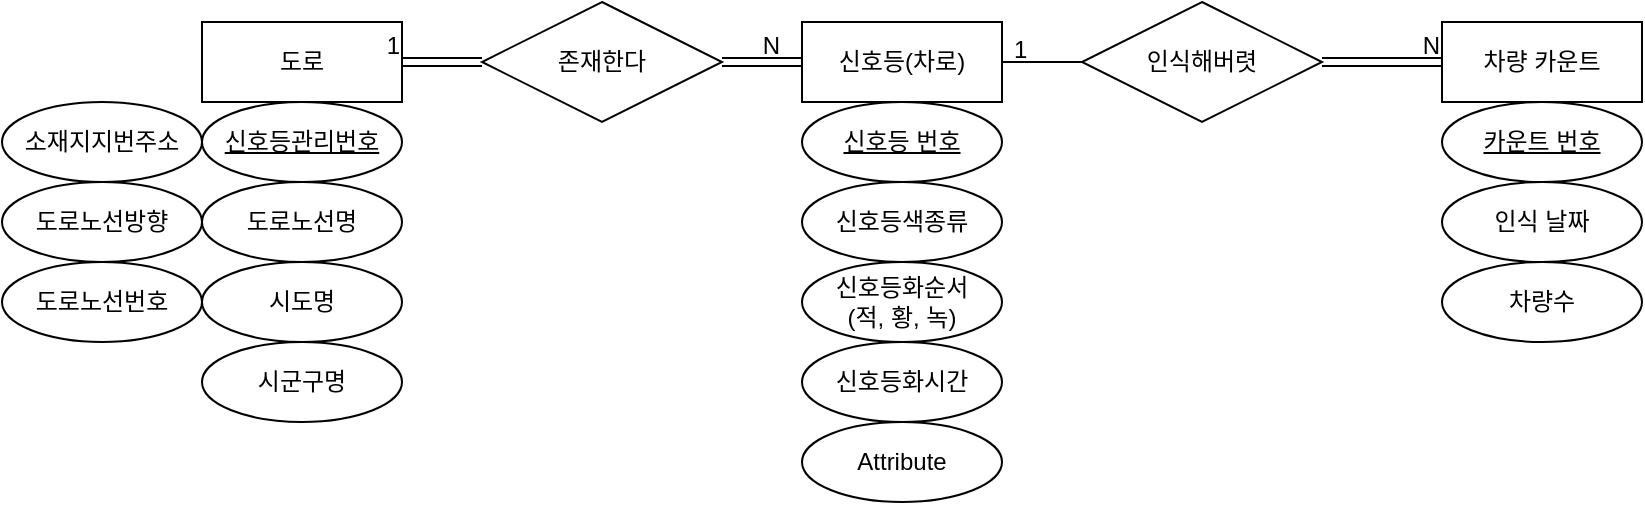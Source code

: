 <mxfile version="24.4.8" type="github">
  <diagram name="페이지-1" id="1cc5dlc4ATZfIgT4i5mh">
    <mxGraphModel dx="886" dy="741" grid="1" gridSize="10" guides="1" tooltips="1" connect="1" arrows="1" fold="1" page="1" pageScale="1" pageWidth="827" pageHeight="1169" math="0" shadow="0">
      <root>
        <mxCell id="0" />
        <mxCell id="1" parent="0" />
        <mxCell id="yxSc7b1iytW3hSx-yeOb-1" value="도로" style="whiteSpace=wrap;html=1;align=center;" parent="1" vertex="1">
          <mxGeometry x="360" y="360" width="100" height="40" as="geometry" />
        </mxCell>
        <mxCell id="yxSc7b1iytW3hSx-yeOb-8" value="시군구명" style="ellipse;whiteSpace=wrap;html=1;align=center;" parent="1" vertex="1">
          <mxGeometry x="360" y="520" width="100" height="40" as="geometry" />
        </mxCell>
        <mxCell id="yxSc7b1iytW3hSx-yeOb-9" value="신호등관리번호" style="ellipse;whiteSpace=wrap;html=1;align=center;fontStyle=4;" parent="1" vertex="1">
          <mxGeometry x="360" y="400" width="100" height="40" as="geometry" />
        </mxCell>
        <mxCell id="yxSc7b1iytW3hSx-yeOb-10" value="도로노선번호" style="ellipse;whiteSpace=wrap;html=1;align=center;" parent="1" vertex="1">
          <mxGeometry x="260" y="480" width="100" height="40" as="geometry" />
        </mxCell>
        <mxCell id="yxSc7b1iytW3hSx-yeOb-25" value="존재한다" style="shape=rhombus;perimeter=rhombusPerimeter;whiteSpace=wrap;html=1;align=center;" parent="1" vertex="1">
          <mxGeometry x="500" y="350" width="120" height="60" as="geometry" />
        </mxCell>
        <mxCell id="XBZFzSnoYRCk0Z-K5N6h-10" value="신호등(차로)" style="whiteSpace=wrap;html=1;align=center;" parent="1" vertex="1">
          <mxGeometry x="660" y="360" width="100" height="40" as="geometry" />
        </mxCell>
        <mxCell id="XBZFzSnoYRCk0Z-K5N6h-14" value="신호등 번호" style="ellipse;whiteSpace=wrap;html=1;align=center;fontStyle=4;" parent="1" vertex="1">
          <mxGeometry x="660" y="400" width="100" height="40" as="geometry" />
        </mxCell>
        <mxCell id="XBZFzSnoYRCk0Z-K5N6h-15" value="신호등색종류" style="ellipse;whiteSpace=wrap;html=1;align=center;" parent="1" vertex="1">
          <mxGeometry x="660" y="440" width="100" height="40" as="geometry" />
        </mxCell>
        <mxCell id="XBZFzSnoYRCk0Z-K5N6h-16" value="" style="shape=link;html=1;rounded=0;entryX=0;entryY=0.5;entryDx=0;entryDy=0;exitX=1;exitY=0.5;exitDx=0;exitDy=0;" parent="1" source="yxSc7b1iytW3hSx-yeOb-25" target="XBZFzSnoYRCk0Z-K5N6h-10" edge="1">
          <mxGeometry relative="1" as="geometry">
            <mxPoint x="480" y="330" as="sourcePoint" />
            <mxPoint x="640" y="330" as="targetPoint" />
          </mxGeometry>
        </mxCell>
        <mxCell id="XBZFzSnoYRCk0Z-K5N6h-17" value="N" style="resizable=0;html=1;whiteSpace=wrap;align=right;verticalAlign=bottom;" parent="XBZFzSnoYRCk0Z-K5N6h-16" connectable="0" vertex="1">
          <mxGeometry x="1" relative="1" as="geometry">
            <mxPoint x="-10" as="offset" />
          </mxGeometry>
        </mxCell>
        <mxCell id="XBZFzSnoYRCk0Z-K5N6h-18" value="" style="shape=link;html=1;rounded=0;entryX=1;entryY=0.5;entryDx=0;entryDy=0;exitX=0;exitY=0.5;exitDx=0;exitDy=0;" parent="1" source="yxSc7b1iytW3hSx-yeOb-25" target="yxSc7b1iytW3hSx-yeOb-1" edge="1">
          <mxGeometry relative="1" as="geometry">
            <mxPoint x="480" y="330" as="sourcePoint" />
            <mxPoint x="640" y="330" as="targetPoint" />
          </mxGeometry>
        </mxCell>
        <mxCell id="XBZFzSnoYRCk0Z-K5N6h-19" value="1" style="resizable=0;html=1;whiteSpace=wrap;align=right;verticalAlign=bottom;" parent="XBZFzSnoYRCk0Z-K5N6h-18" connectable="0" vertex="1">
          <mxGeometry x="1" relative="1" as="geometry" />
        </mxCell>
        <mxCell id="R6N5Og8zytHi2V85S5Oy-2" value="차량 카운트" style="whiteSpace=wrap;html=1;align=center;" parent="1" vertex="1">
          <mxGeometry x="980" y="360" width="100" height="40" as="geometry" />
        </mxCell>
        <mxCell id="R6N5Og8zytHi2V85S5Oy-5" value="카운트 번호" style="ellipse;whiteSpace=wrap;html=1;align=center;fontStyle=4;" parent="1" vertex="1">
          <mxGeometry x="980" y="400" width="100" height="40" as="geometry" />
        </mxCell>
        <mxCell id="R6N5Og8zytHi2V85S5Oy-6" value="인식 날짜" style="ellipse;whiteSpace=wrap;html=1;align=center;" parent="1" vertex="1">
          <mxGeometry x="980" y="440" width="100" height="40" as="geometry" />
        </mxCell>
        <mxCell id="R6N5Og8zytHi2V85S5Oy-7" value="차량수" style="ellipse;whiteSpace=wrap;html=1;align=center;" parent="1" vertex="1">
          <mxGeometry x="980" y="480" width="100" height="40" as="geometry" />
        </mxCell>
        <mxCell id="R6N5Og8zytHi2V85S5Oy-9" value="소재지지번주소" style="ellipse;whiteSpace=wrap;html=1;align=center;" parent="1" vertex="1">
          <mxGeometry x="260" y="400" width="100" height="40" as="geometry" />
        </mxCell>
        <mxCell id="R6N5Og8zytHi2V85S5Oy-10" value="도로노선방향" style="ellipse;whiteSpace=wrap;html=1;align=center;" parent="1" vertex="1">
          <mxGeometry x="260" y="440" width="100" height="40" as="geometry" />
        </mxCell>
        <mxCell id="R6N5Og8zytHi2V85S5Oy-11" value="도로노선명" style="ellipse;whiteSpace=wrap;html=1;align=center;" parent="1" vertex="1">
          <mxGeometry x="360" y="440" width="100" height="40" as="geometry" />
        </mxCell>
        <mxCell id="R6N5Og8zytHi2V85S5Oy-12" value="시도명" style="ellipse;whiteSpace=wrap;html=1;align=center;" parent="1" vertex="1">
          <mxGeometry x="360" y="480" width="100" height="40" as="geometry" />
        </mxCell>
        <mxCell id="R6N5Og8zytHi2V85S5Oy-13" value="신호등화순서&lt;div&gt;(적, 황, 녹)&lt;/div&gt;" style="ellipse;whiteSpace=wrap;html=1;align=center;" parent="1" vertex="1">
          <mxGeometry x="660" y="480" width="100" height="40" as="geometry" />
        </mxCell>
        <mxCell id="R6N5Og8zytHi2V85S5Oy-14" value="신호등화시간" style="ellipse;whiteSpace=wrap;html=1;align=center;" parent="1" vertex="1">
          <mxGeometry x="660" y="520" width="100" height="40" as="geometry" />
        </mxCell>
        <mxCell id="R6N5Og8zytHi2V85S5Oy-16" value="인식해버렷" style="shape=rhombus;perimeter=rhombusPerimeter;whiteSpace=wrap;html=1;align=center;" parent="1" vertex="1">
          <mxGeometry x="800" y="350" width="120" height="60" as="geometry" />
        </mxCell>
        <mxCell id="R6N5Og8zytHi2V85S5Oy-17" value="" style="endArrow=none;html=1;rounded=0;entryX=0;entryY=0.5;entryDx=0;entryDy=0;" parent="1" source="XBZFzSnoYRCk0Z-K5N6h-10" target="R6N5Og8zytHi2V85S5Oy-16" edge="1">
          <mxGeometry relative="1" as="geometry">
            <mxPoint x="610" y="390" as="sourcePoint" />
            <mxPoint x="770" y="390" as="targetPoint" />
          </mxGeometry>
        </mxCell>
        <mxCell id="R6N5Og8zytHi2V85S5Oy-18" value="" style="shape=link;html=1;rounded=0;entryX=0;entryY=0.5;entryDx=0;entryDy=0;" parent="1" source="R6N5Og8zytHi2V85S5Oy-16" target="R6N5Og8zytHi2V85S5Oy-2" edge="1">
          <mxGeometry relative="1" as="geometry">
            <mxPoint x="900" y="380" as="sourcePoint" />
            <mxPoint x="770" y="390" as="targetPoint" />
          </mxGeometry>
        </mxCell>
        <mxCell id="R6N5Og8zytHi2V85S5Oy-19" value="N" style="resizable=0;html=1;whiteSpace=wrap;align=right;verticalAlign=bottom;" parent="R6N5Og8zytHi2V85S5Oy-18" connectable="0" vertex="1">
          <mxGeometry x="1" relative="1" as="geometry" />
        </mxCell>
        <mxCell id="R6N5Og8zytHi2V85S5Oy-21" value="1" style="text;strokeColor=none;fillColor=none;spacingLeft=4;spacingRight=4;overflow=hidden;rotatable=0;points=[[0,0.5],[1,0.5]];portConstraint=eastwest;fontSize=12;whiteSpace=wrap;html=1;" parent="1" vertex="1">
          <mxGeometry x="760" y="360" width="40" height="30" as="geometry" />
        </mxCell>
        <mxCell id="5tYVy06sne6wXWnR6MFM-1" value="Attribute" style="ellipse;whiteSpace=wrap;html=1;align=center;" vertex="1" parent="1">
          <mxGeometry x="660" y="560" width="100" height="40" as="geometry" />
        </mxCell>
      </root>
    </mxGraphModel>
  </diagram>
</mxfile>
